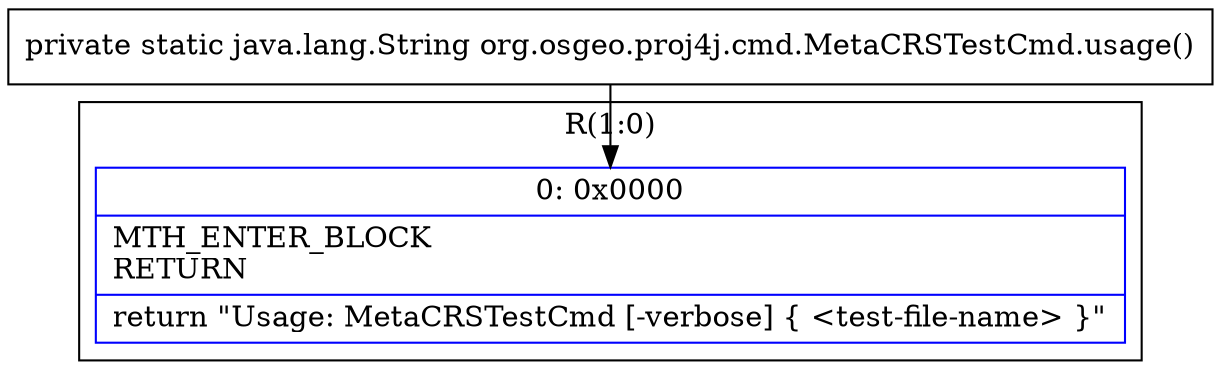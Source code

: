 digraph "CFG fororg.osgeo.proj4j.cmd.MetaCRSTestCmd.usage()Ljava\/lang\/String;" {
subgraph cluster_Region_530827009 {
label = "R(1:0)";
node [shape=record,color=blue];
Node_0 [shape=record,label="{0\:\ 0x0000|MTH_ENTER_BLOCK\lRETURN\l|return \"Usage: MetaCRSTestCmd [\-verbose] \{ \<test\-file\-name\> \}\"\l}"];
}
MethodNode[shape=record,label="{private static java.lang.String org.osgeo.proj4j.cmd.MetaCRSTestCmd.usage() }"];
MethodNode -> Node_0;
}

